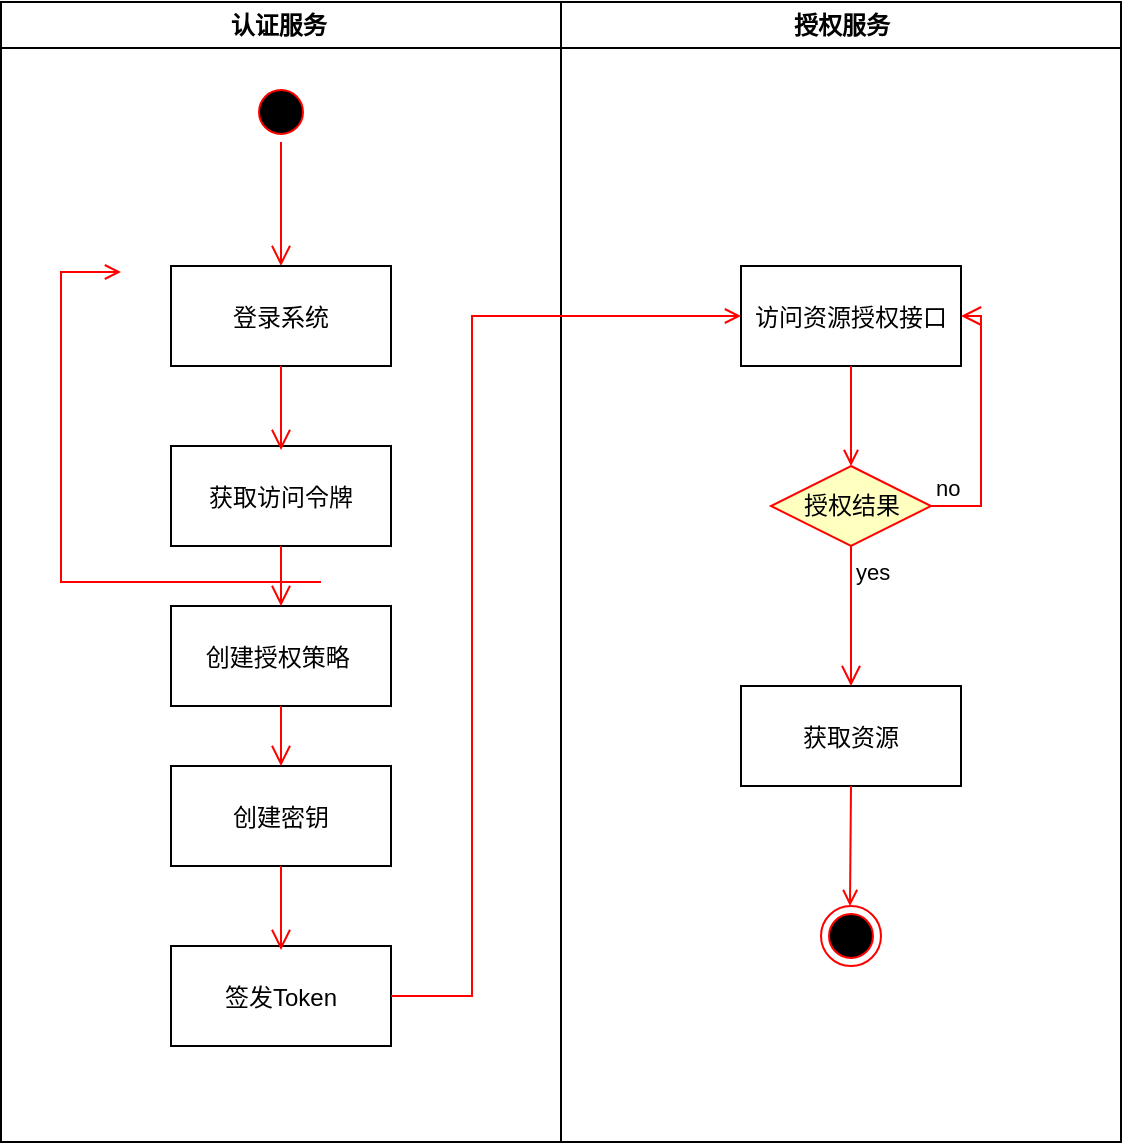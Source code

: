 <mxfile version="21.6.8" type="github">
  <diagram name="Page-1" id="e7e014a7-5840-1c2e-5031-d8a46d1fe8dd">
    <mxGraphModel dx="1242" dy="790" grid="1" gridSize="10" guides="1" tooltips="1" connect="1" arrows="1" fold="1" page="1" pageScale="1" pageWidth="1169" pageHeight="826" background="none" math="0" shadow="0">
      <root>
        <mxCell id="0" />
        <mxCell id="1" parent="0" />
        <mxCell id="2" value="认证服务 " style="swimlane;whiteSpace=wrap" parent="1" vertex="1">
          <mxGeometry x="164.5" y="128" width="280" height="570" as="geometry" />
        </mxCell>
        <mxCell id="5" value="" style="ellipse;shape=startState;fillColor=#000000;strokeColor=#ff0000;" parent="2" vertex="1">
          <mxGeometry x="125" y="40" width="30" height="30" as="geometry" />
        </mxCell>
        <mxCell id="6" value="" style="edgeStyle=elbowEdgeStyle;elbow=horizontal;verticalAlign=bottom;endArrow=open;endSize=8;strokeColor=#FF0000;endFill=1;rounded=0;entryX=0.5;entryY=0;entryDx=0;entryDy=0;" parent="2" source="5" target="15" edge="1">
          <mxGeometry x="100" y="40" as="geometry">
            <mxPoint x="115.5" y="110" as="targetPoint" />
          </mxGeometry>
        </mxCell>
        <mxCell id="12" value="" style="edgeStyle=elbowEdgeStyle;elbow=horizontal;strokeColor=#FF0000;endArrow=open;endFill=1;rounded=0" parent="2" source="10" edge="1">
          <mxGeometry width="100" height="100" relative="1" as="geometry">
            <mxPoint x="160" y="290" as="sourcePoint" />
            <mxPoint x="60" y="135" as="targetPoint" />
            <Array as="points">
              <mxPoint x="30" y="250" />
            </Array>
          </mxGeometry>
        </mxCell>
        <mxCell id="15" value="登录系统" style="" parent="2" vertex="1">
          <mxGeometry x="85" y="132" width="110" height="50" as="geometry" />
        </mxCell>
        <mxCell id="QTWkT1WV58t3KFIZWOCs-42" value="获取访问令牌" style="" vertex="1" parent="2">
          <mxGeometry x="85" y="222" width="110" height="50" as="geometry" />
        </mxCell>
        <mxCell id="QTWkT1WV58t3KFIZWOCs-43" value="创建授权策略 " style="" vertex="1" parent="2">
          <mxGeometry x="85" y="302" width="110" height="50" as="geometry" />
        </mxCell>
        <mxCell id="QTWkT1WV58t3KFIZWOCs-44" value="创建密钥" style="" vertex="1" parent="2">
          <mxGeometry x="85" y="382" width="110" height="50" as="geometry" />
        </mxCell>
        <mxCell id="QTWkT1WV58t3KFIZWOCs-45" value="签发Token" style="" vertex="1" parent="2">
          <mxGeometry x="85" y="472" width="110" height="50" as="geometry" />
        </mxCell>
        <mxCell id="QTWkT1WV58t3KFIZWOCs-53" value="" style="edgeStyle=elbowEdgeStyle;elbow=horizontal;verticalAlign=bottom;endArrow=open;endSize=8;strokeColor=#FF0000;endFill=1;rounded=0;entryX=0.5;entryY=0;entryDx=0;entryDy=0;exitX=0.5;exitY=1;exitDx=0;exitDy=0;" edge="1" parent="2" source="15">
          <mxGeometry x="-64.5" y="-88" as="geometry">
            <mxPoint x="139.5" y="224" as="targetPoint" />
            <mxPoint x="139.5" y="162" as="sourcePoint" />
          </mxGeometry>
        </mxCell>
        <mxCell id="QTWkT1WV58t3KFIZWOCs-54" value="" style="edgeStyle=elbowEdgeStyle;elbow=horizontal;verticalAlign=bottom;endArrow=open;endSize=8;strokeColor=#FF0000;endFill=1;rounded=0;exitX=0.5;exitY=1;exitDx=0;exitDy=0;" edge="1" parent="2">
          <mxGeometry x="-229" y="-216" as="geometry">
            <mxPoint x="139.5" y="302" as="targetPoint" />
            <mxPoint x="140" y="272" as="sourcePoint" />
          </mxGeometry>
        </mxCell>
        <mxCell id="QTWkT1WV58t3KFIZWOCs-55" value="" style="edgeStyle=elbowEdgeStyle;elbow=horizontal;verticalAlign=bottom;endArrow=open;endSize=8;strokeColor=#FF0000;endFill=1;rounded=0;exitX=0.5;exitY=1;exitDx=0;exitDy=0;" edge="1" parent="2">
          <mxGeometry x="-229" y="-216" as="geometry">
            <mxPoint x="139.5" y="382" as="targetPoint" />
            <mxPoint x="140" y="352" as="sourcePoint" />
          </mxGeometry>
        </mxCell>
        <mxCell id="QTWkT1WV58t3KFIZWOCs-56" value="" style="edgeStyle=elbowEdgeStyle;elbow=horizontal;verticalAlign=bottom;endArrow=open;endSize=8;strokeColor=#FF0000;endFill=1;rounded=0;entryX=0.5;entryY=0;entryDx=0;entryDy=0;exitX=0.5;exitY=1;exitDx=0;exitDy=0;" edge="1" parent="2">
          <mxGeometry x="-229" y="-216" as="geometry">
            <mxPoint x="139.5" y="474" as="targetPoint" />
            <mxPoint x="140" y="432" as="sourcePoint" />
          </mxGeometry>
        </mxCell>
        <mxCell id="3" value="授权服务" style="swimlane;whiteSpace=wrap" parent="1" vertex="1">
          <mxGeometry x="444.5" y="128" width="280" height="570" as="geometry" />
        </mxCell>
        <mxCell id="18" value="获取资源" style="" parent="3" vertex="1">
          <mxGeometry x="90" y="342" width="110" height="50" as="geometry" />
        </mxCell>
        <mxCell id="QTWkT1WV58t3KFIZWOCs-41" value="" style="ellipse;html=1;shape=endState;fillColor=#000000;strokeColor=#ff0000;" vertex="1" parent="3">
          <mxGeometry x="130" y="452" width="30" height="30" as="geometry" />
        </mxCell>
        <mxCell id="QTWkT1WV58t3KFIZWOCs-46" value="访问资源授权接口" style="" vertex="1" parent="3">
          <mxGeometry x="90" y="132" width="110" height="50" as="geometry" />
        </mxCell>
        <mxCell id="QTWkT1WV58t3KFIZWOCs-47" value="授权结果" style="rhombus;whiteSpace=wrap;html=1;fontColor=#000000;fillColor=#ffffc0;strokeColor=#ff0000;" vertex="1" parent="3">
          <mxGeometry x="105" y="232" width="80" height="40" as="geometry" />
        </mxCell>
        <mxCell id="QTWkT1WV58t3KFIZWOCs-48" value="no" style="edgeStyle=orthogonalEdgeStyle;html=1;align=left;verticalAlign=bottom;endArrow=open;endSize=8;strokeColor=#ff0000;rounded=0;entryX=1;entryY=0.5;entryDx=0;entryDy=0;" edge="1" source="QTWkT1WV58t3KFIZWOCs-47" parent="3" target="QTWkT1WV58t3KFIZWOCs-46">
          <mxGeometry x="-1" relative="1" as="geometry">
            <mxPoint x="225.5" y="252" as="targetPoint" />
            <Array as="points">
              <mxPoint x="210" y="252" />
              <mxPoint x="210" y="157" />
            </Array>
          </mxGeometry>
        </mxCell>
        <mxCell id="QTWkT1WV58t3KFIZWOCs-49" value="yes" style="edgeStyle=orthogonalEdgeStyle;html=1;align=left;verticalAlign=top;endArrow=open;endSize=8;strokeColor=#ff0000;rounded=0;entryX=0.5;entryY=0;entryDx=0;entryDy=0;" edge="1" source="QTWkT1WV58t3KFIZWOCs-47" parent="3" target="18">
          <mxGeometry x="-1" relative="1" as="geometry">
            <mxPoint x="85.5" y="332" as="targetPoint" />
          </mxGeometry>
        </mxCell>
        <mxCell id="QTWkT1WV58t3KFIZWOCs-50" value="" style="endArrow=open;strokeColor=#FF0000;endFill=1;rounded=0;exitX=0.5;exitY=1;exitDx=0;exitDy=0;entryX=0.5;entryY=0;entryDx=0;entryDy=0;" edge="1" parent="3" source="QTWkT1WV58t3KFIZWOCs-46" target="QTWkT1WV58t3KFIZWOCs-47">
          <mxGeometry relative="1" as="geometry">
            <mxPoint x="79.5" y="219" as="sourcePoint" />
            <mxPoint x="280" y="232" as="targetPoint" />
          </mxGeometry>
        </mxCell>
        <mxCell id="QTWkT1WV58t3KFIZWOCs-51" value="" style="endArrow=open;strokeColor=#FF0000;endFill=1;rounded=0;exitX=0.5;exitY=1;exitDx=0;exitDy=0;" edge="1" parent="3" source="18">
          <mxGeometry relative="1" as="geometry">
            <mxPoint x="144.5" y="412" as="sourcePoint" />
            <mxPoint x="144.5" y="452" as="targetPoint" />
          </mxGeometry>
        </mxCell>
        <mxCell id="20" value="" style="endArrow=open;strokeColor=#FF0000;endFill=1;rounded=0;exitX=1;exitY=0.5;exitDx=0;exitDy=0;entryX=0;entryY=0.5;entryDx=0;entryDy=0;" parent="1" source="QTWkT1WV58t3KFIZWOCs-45" target="QTWkT1WV58t3KFIZWOCs-46" edge="1">
          <mxGeometry relative="1" as="geometry">
            <mxPoint x="334.5" y="478" as="sourcePoint" />
            <Array as="points">
              <mxPoint x="400" y="625" />
              <mxPoint x="400" y="285" />
            </Array>
          </mxGeometry>
        </mxCell>
      </root>
    </mxGraphModel>
  </diagram>
</mxfile>
